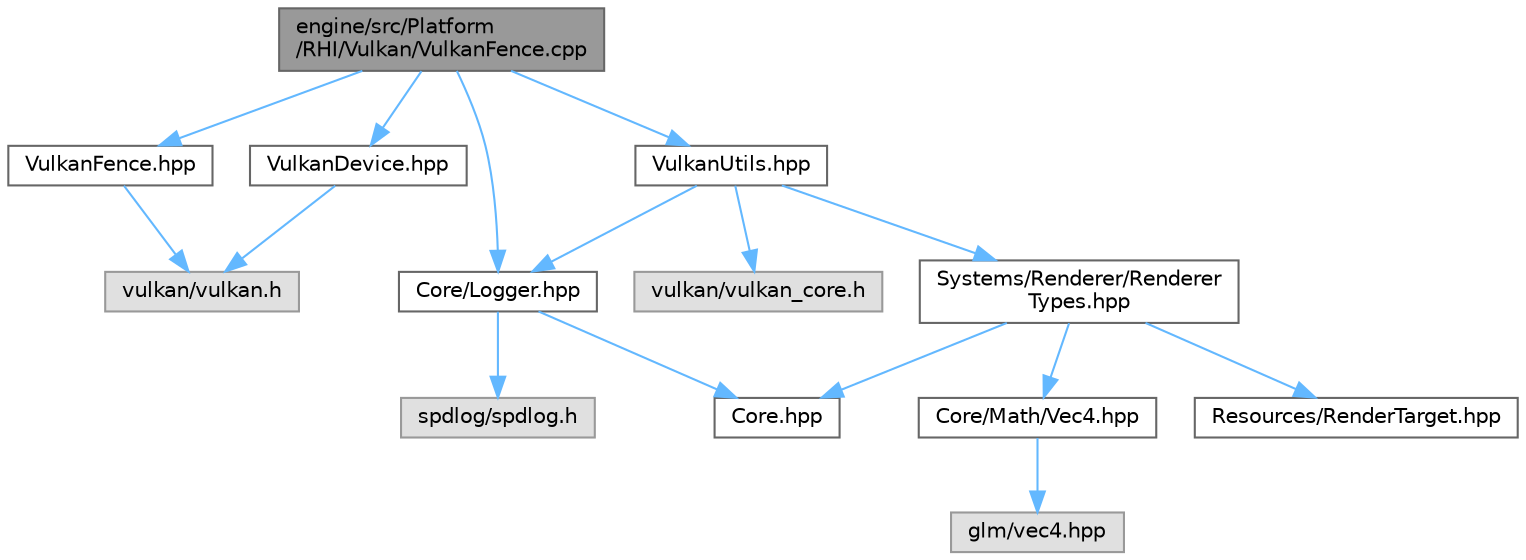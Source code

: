 digraph "engine/src/Platform/RHI/Vulkan/VulkanFence.cpp"
{
 // LATEX_PDF_SIZE
  bgcolor="transparent";
  edge [fontname=Helvetica,fontsize=10,labelfontname=Helvetica,labelfontsize=10];
  node [fontname=Helvetica,fontsize=10,shape=box,height=0.2,width=0.4];
  Node1 [id="Node000001",label="engine/src/Platform\l/RHI/Vulkan/VulkanFence.cpp",height=0.2,width=0.4,color="gray40", fillcolor="grey60", style="filled", fontcolor="black",tooltip=" "];
  Node1 -> Node2 [id="edge1_Node000001_Node000002",color="steelblue1",style="solid",tooltip=" "];
  Node2 [id="Node000002",label="VulkanFence.hpp",height=0.2,width=0.4,color="grey40", fillcolor="white", style="filled",URL="$_vulkan_fence_8hpp.html",tooltip=" "];
  Node2 -> Node3 [id="edge2_Node000002_Node000003",color="steelblue1",style="solid",tooltip=" "];
  Node3 [id="Node000003",label="vulkan/vulkan.h",height=0.2,width=0.4,color="grey60", fillcolor="#E0E0E0", style="filled",tooltip=" "];
  Node1 -> Node4 [id="edge3_Node000001_Node000004",color="steelblue1",style="solid",tooltip=" "];
  Node4 [id="Node000004",label="Core/Logger.hpp",height=0.2,width=0.4,color="grey40", fillcolor="white", style="filled",URL="$_logger_8hpp.html",tooltip=" "];
  Node4 -> Node5 [id="edge4_Node000004_Node000005",color="steelblue1",style="solid",tooltip=" "];
  Node5 [id="Node000005",label="spdlog/spdlog.h",height=0.2,width=0.4,color="grey60", fillcolor="#E0E0E0", style="filled",tooltip=" "];
  Node4 -> Node6 [id="edge5_Node000004_Node000006",color="steelblue1",style="solid",tooltip=" "];
  Node6 [id="Node000006",label="Core.hpp",height=0.2,width=0.4,color="grey40", fillcolor="white", style="filled",URL="$_core_8hpp.html",tooltip=" "];
  Node1 -> Node7 [id="edge6_Node000001_Node000007",color="steelblue1",style="solid",tooltip=" "];
  Node7 [id="Node000007",label="VulkanDevice.hpp",height=0.2,width=0.4,color="grey40", fillcolor="white", style="filled",URL="$_vulkan_device_8hpp.html",tooltip=" "];
  Node7 -> Node3 [id="edge7_Node000007_Node000003",color="steelblue1",style="solid",tooltip=" "];
  Node1 -> Node8 [id="edge8_Node000001_Node000008",color="steelblue1",style="solid",tooltip=" "];
  Node8 [id="Node000008",label="VulkanUtils.hpp",height=0.2,width=0.4,color="grey40", fillcolor="white", style="filled",URL="$_vulkan_utils_8hpp.html",tooltip=" "];
  Node8 -> Node9 [id="edge9_Node000008_Node000009",color="steelblue1",style="solid",tooltip=" "];
  Node9 [id="Node000009",label="vulkan/vulkan_core.h",height=0.2,width=0.4,color="grey60", fillcolor="#E0E0E0", style="filled",tooltip=" "];
  Node8 -> Node4 [id="edge10_Node000008_Node000004",color="steelblue1",style="solid",tooltip=" "];
  Node8 -> Node10 [id="edge11_Node000008_Node000010",color="steelblue1",style="solid",tooltip=" "];
  Node10 [id="Node000010",label="Systems/Renderer/Renderer\lTypes.hpp",height=0.2,width=0.4,color="grey40", fillcolor="white", style="filled",URL="$_renderer_types_8hpp.html",tooltip=" "];
  Node10 -> Node6 [id="edge12_Node000010_Node000006",color="steelblue1",style="solid",tooltip=" "];
  Node10 -> Node11 [id="edge13_Node000010_Node000011",color="steelblue1",style="solid",tooltip=" "];
  Node11 [id="Node000011",label="Core/Math/Vec4.hpp",height=0.2,width=0.4,color="grey40", fillcolor="white", style="filled",URL="$_vec4_8hpp.html",tooltip=" "];
  Node11 -> Node12 [id="edge14_Node000011_Node000012",color="steelblue1",style="solid",tooltip=" "];
  Node12 [id="Node000012",label="glm/vec4.hpp",height=0.2,width=0.4,color="grey60", fillcolor="#E0E0E0", style="filled",tooltip=" "];
  Node10 -> Node13 [id="edge15_Node000010_Node000013",color="steelblue1",style="solid",tooltip=" "];
  Node13 [id="Node000013",label="Resources/RenderTarget.hpp",height=0.2,width=0.4,color="grey40", fillcolor="white", style="filled",URL="$_render_target_8hpp.html",tooltip=" "];
}
